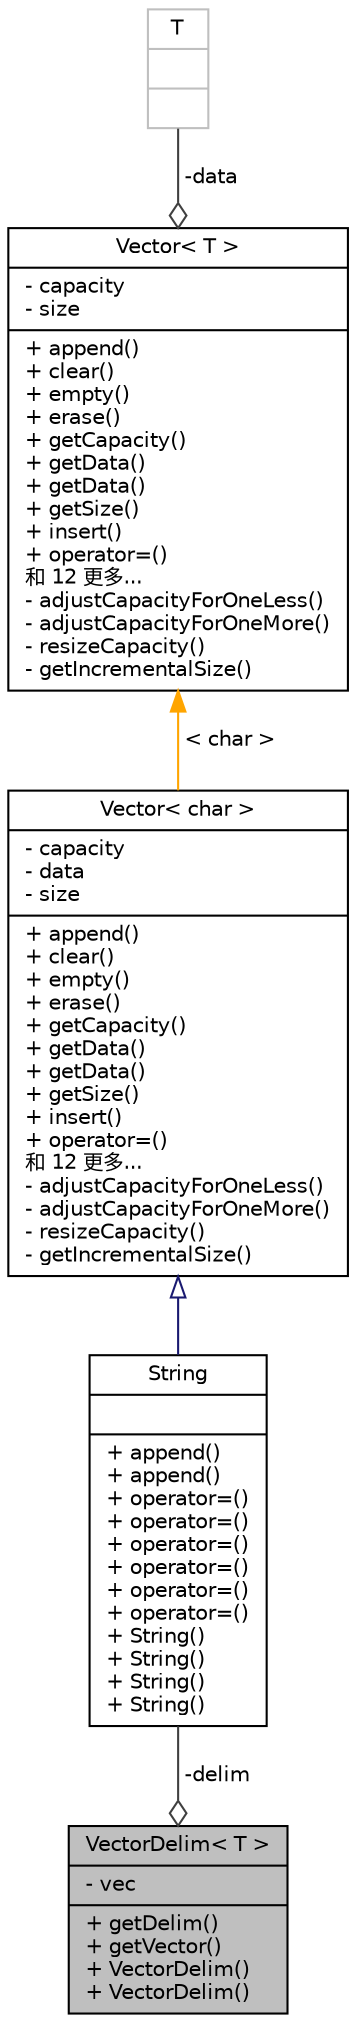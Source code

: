 digraph "VectorDelim&lt; T &gt;"
{
  edge [fontname="Helvetica",fontsize="10",labelfontname="Helvetica",labelfontsize="10"];
  node [fontname="Helvetica",fontsize="10",shape=record];
  Node937 [label="{VectorDelim\< T \>\n|- vec\l|+ getDelim()\l+ getVector()\l+ VectorDelim()\l+ VectorDelim()\l}",height=0.2,width=0.4,color="black", fillcolor="grey75", style="filled", fontcolor="black"];
  Node938 -> Node937 [color="grey25",fontsize="10",style="solid",label=" -delim" ,arrowhead="odiamond",fontname="Helvetica"];
  Node938 [label="{String\n||+ append()\l+ append()\l+ operator=()\l+ operator=()\l+ operator=()\l+ operator=()\l+ operator=()\l+ operator=()\l+ String()\l+ String()\l+ String()\l+ String()\l}",height=0.2,width=0.4,color="black", fillcolor="white", style="filled",URL="$de/d61/class_string.html"];
  Node939 -> Node938 [dir="back",color="midnightblue",fontsize="10",style="solid",arrowtail="onormal",fontname="Helvetica"];
  Node939 [label="{Vector\< char \>\n|- capacity\l- data\l- size\l|+ append()\l+ clear()\l+ empty()\l+ erase()\l+ getCapacity()\l+ getData()\l+ getData()\l+ getSize()\l+ insert()\l+ operator=()\l和 12 更多...\l- adjustCapacityForOneLess()\l- adjustCapacityForOneMore()\l- resizeCapacity()\l- getIncrementalSize()\l}",height=0.2,width=0.4,color="black", fillcolor="white", style="filled",URL="$d5/db2/class_vector.html"];
  Node940 -> Node939 [dir="back",color="orange",fontsize="10",style="solid",label=" \< char \>" ,fontname="Helvetica"];
  Node940 [label="{Vector\< T \>\n|- capacity\l- size\l|+ append()\l+ clear()\l+ empty()\l+ erase()\l+ getCapacity()\l+ getData()\l+ getData()\l+ getSize()\l+ insert()\l+ operator=()\l和 12 更多...\l- adjustCapacityForOneLess()\l- adjustCapacityForOneMore()\l- resizeCapacity()\l- getIncrementalSize()\l}",height=0.2,width=0.4,color="black", fillcolor="white", style="filled",URL="$d5/db2/class_vector.html"];
  Node941 -> Node940 [color="grey25",fontsize="10",style="solid",label=" -data" ,arrowhead="odiamond",fontname="Helvetica"];
  Node941 [label="{T\n||}",height=0.2,width=0.4,color="grey75", fillcolor="white", style="filled"];
}
